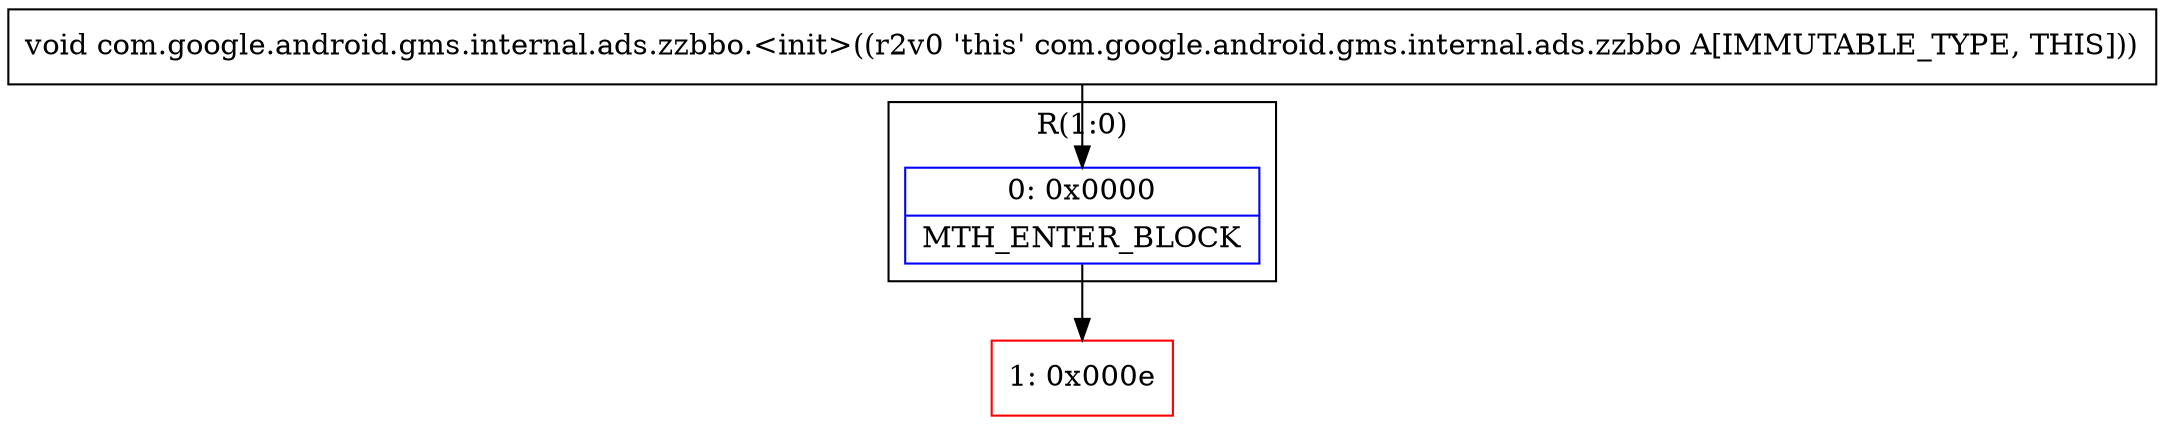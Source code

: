 digraph "CFG forcom.google.android.gms.internal.ads.zzbbo.\<init\>()V" {
subgraph cluster_Region_145081038 {
label = "R(1:0)";
node [shape=record,color=blue];
Node_0 [shape=record,label="{0\:\ 0x0000|MTH_ENTER_BLOCK\l}"];
}
Node_1 [shape=record,color=red,label="{1\:\ 0x000e}"];
MethodNode[shape=record,label="{void com.google.android.gms.internal.ads.zzbbo.\<init\>((r2v0 'this' com.google.android.gms.internal.ads.zzbbo A[IMMUTABLE_TYPE, THIS])) }"];
MethodNode -> Node_0;
Node_0 -> Node_1;
}

